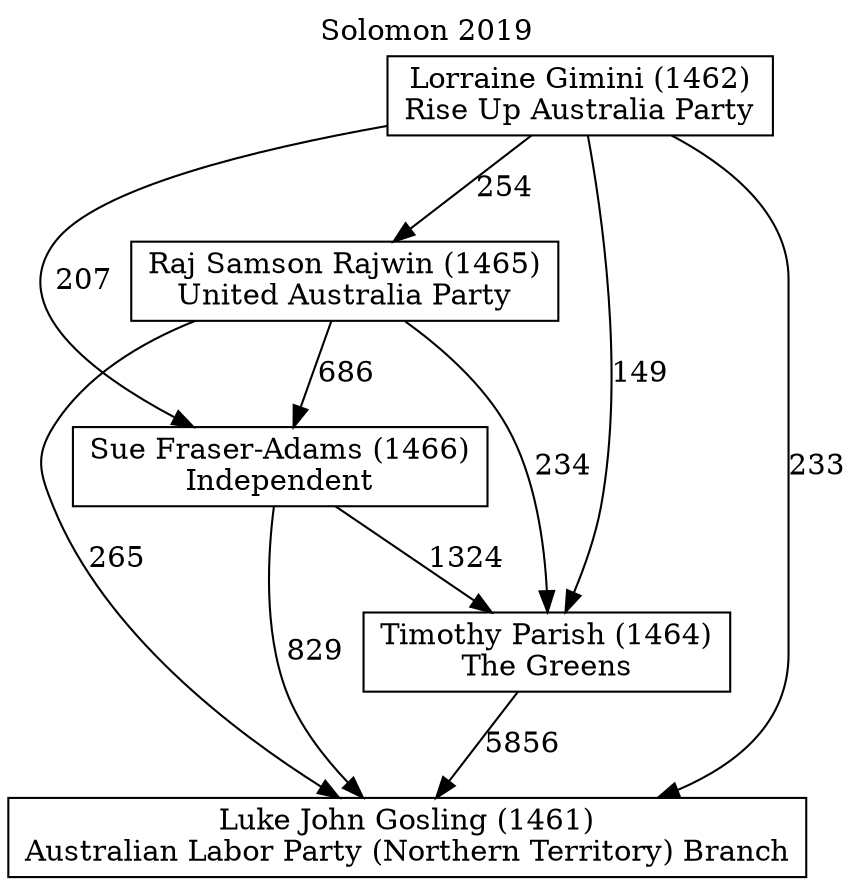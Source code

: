 // House preference flow
digraph "Luke John Gosling (1461)_Solomon_2019" {
	graph [label="Solomon 2019" labelloc=t mclimit=10]
	node [shape=box]
	"Luke John Gosling (1461)" [label="Luke John Gosling (1461)
Australian Labor Party (Northern Territory) Branch"]
	"Timothy Parish (1464)" [label="Timothy Parish (1464)
The Greens"]
	"Sue Fraser-Adams (1466)" [label="Sue Fraser-Adams (1466)
Independent"]
	"Raj Samson Rajwin (1465)" [label="Raj Samson Rajwin (1465)
United Australia Party"]
	"Lorraine Gimini (1462)" [label="Lorraine Gimini (1462)
Rise Up Australia Party"]
	"Timothy Parish (1464)" -> "Luke John Gosling (1461)" [label=5856]
	"Sue Fraser-Adams (1466)" -> "Timothy Parish (1464)" [label=1324]
	"Raj Samson Rajwin (1465)" -> "Sue Fraser-Adams (1466)" [label=686]
	"Lorraine Gimini (1462)" -> "Raj Samson Rajwin (1465)" [label=254]
	"Sue Fraser-Adams (1466)" -> "Luke John Gosling (1461)" [label=829]
	"Raj Samson Rajwin (1465)" -> "Luke John Gosling (1461)" [label=265]
	"Lorraine Gimini (1462)" -> "Luke John Gosling (1461)" [label=233]
	"Lorraine Gimini (1462)" -> "Sue Fraser-Adams (1466)" [label=207]
	"Raj Samson Rajwin (1465)" -> "Timothy Parish (1464)" [label=234]
	"Lorraine Gimini (1462)" -> "Timothy Parish (1464)" [label=149]
}

